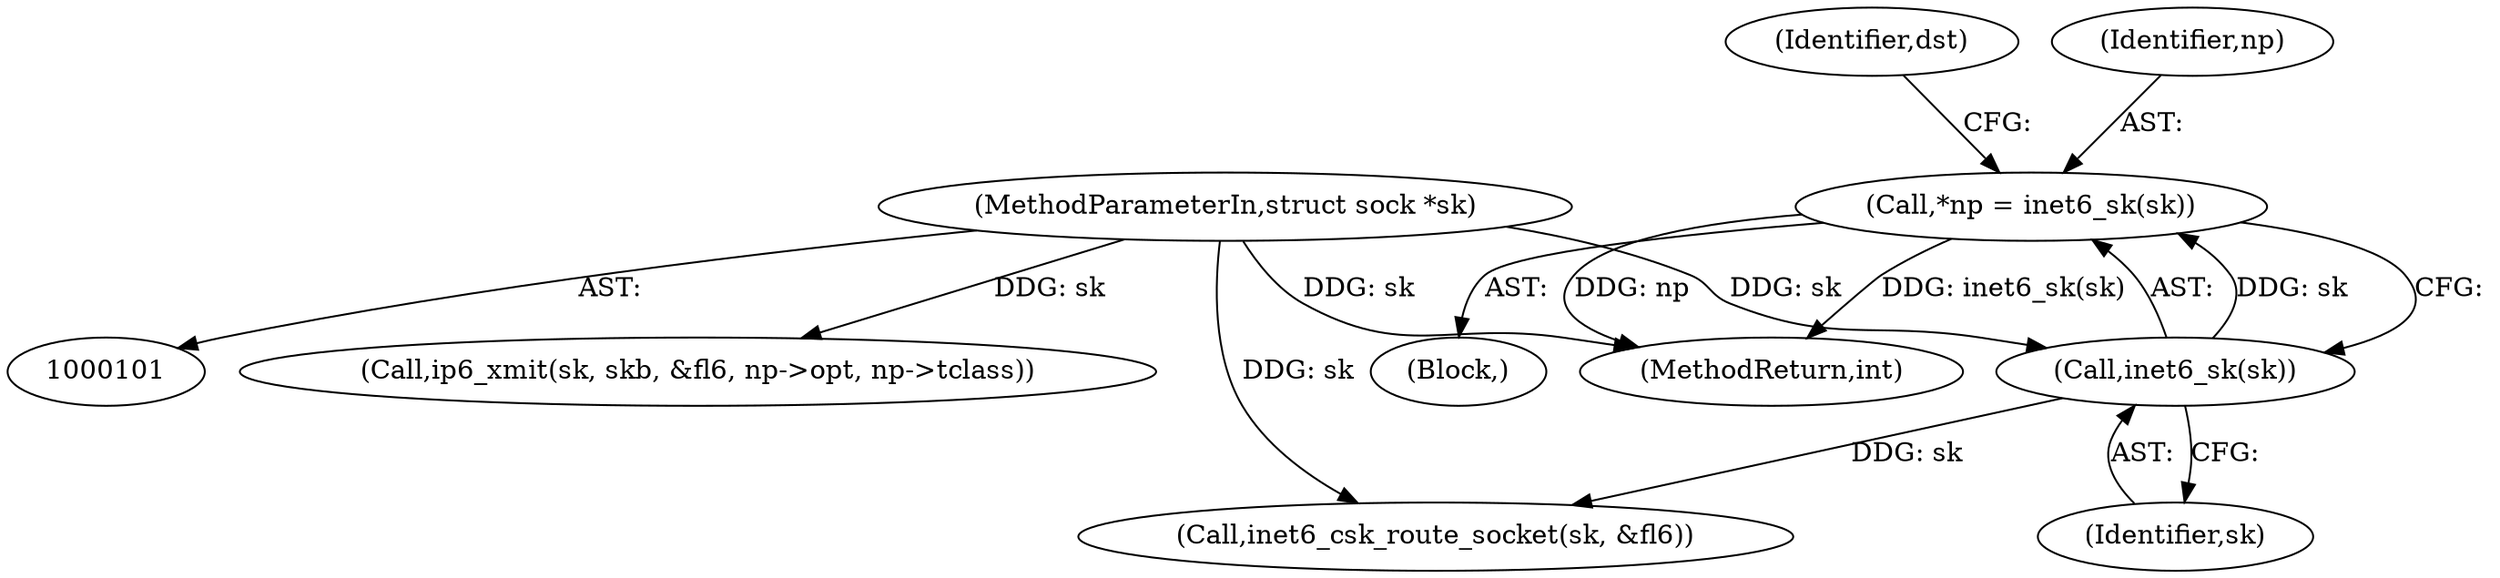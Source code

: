 digraph "0_linux_45f6fad84cc305103b28d73482b344d7f5b76f39_9@pointer" {
"1000107" [label="(Call,*np = inet6_sk(sk))"];
"1000109" [label="(Call,inet6_sk(sk))"];
"1000102" [label="(MethodParameterIn,struct sock *sk)"];
"1000115" [label="(Identifier,dst)"];
"1000154" [label="(Call,ip6_xmit(sk, skb, &fl6, np->opt, np->tclass))"];
"1000107" [label="(Call,*np = inet6_sk(sk))"];
"1000109" [label="(Call,inet6_sk(sk))"];
"1000110" [label="(Identifier,sk)"];
"1000105" [label="(Block,)"];
"1000168" [label="(MethodReturn,int)"];
"1000102" [label="(MethodParameterIn,struct sock *sk)"];
"1000108" [label="(Identifier,np)"];
"1000116" [label="(Call,inet6_csk_route_socket(sk, &fl6))"];
"1000107" -> "1000105"  [label="AST: "];
"1000107" -> "1000109"  [label="CFG: "];
"1000108" -> "1000107"  [label="AST: "];
"1000109" -> "1000107"  [label="AST: "];
"1000115" -> "1000107"  [label="CFG: "];
"1000107" -> "1000168"  [label="DDG: np"];
"1000107" -> "1000168"  [label="DDG: inet6_sk(sk)"];
"1000109" -> "1000107"  [label="DDG: sk"];
"1000109" -> "1000110"  [label="CFG: "];
"1000110" -> "1000109"  [label="AST: "];
"1000102" -> "1000109"  [label="DDG: sk"];
"1000109" -> "1000116"  [label="DDG: sk"];
"1000102" -> "1000101"  [label="AST: "];
"1000102" -> "1000168"  [label="DDG: sk"];
"1000102" -> "1000116"  [label="DDG: sk"];
"1000102" -> "1000154"  [label="DDG: sk"];
}
